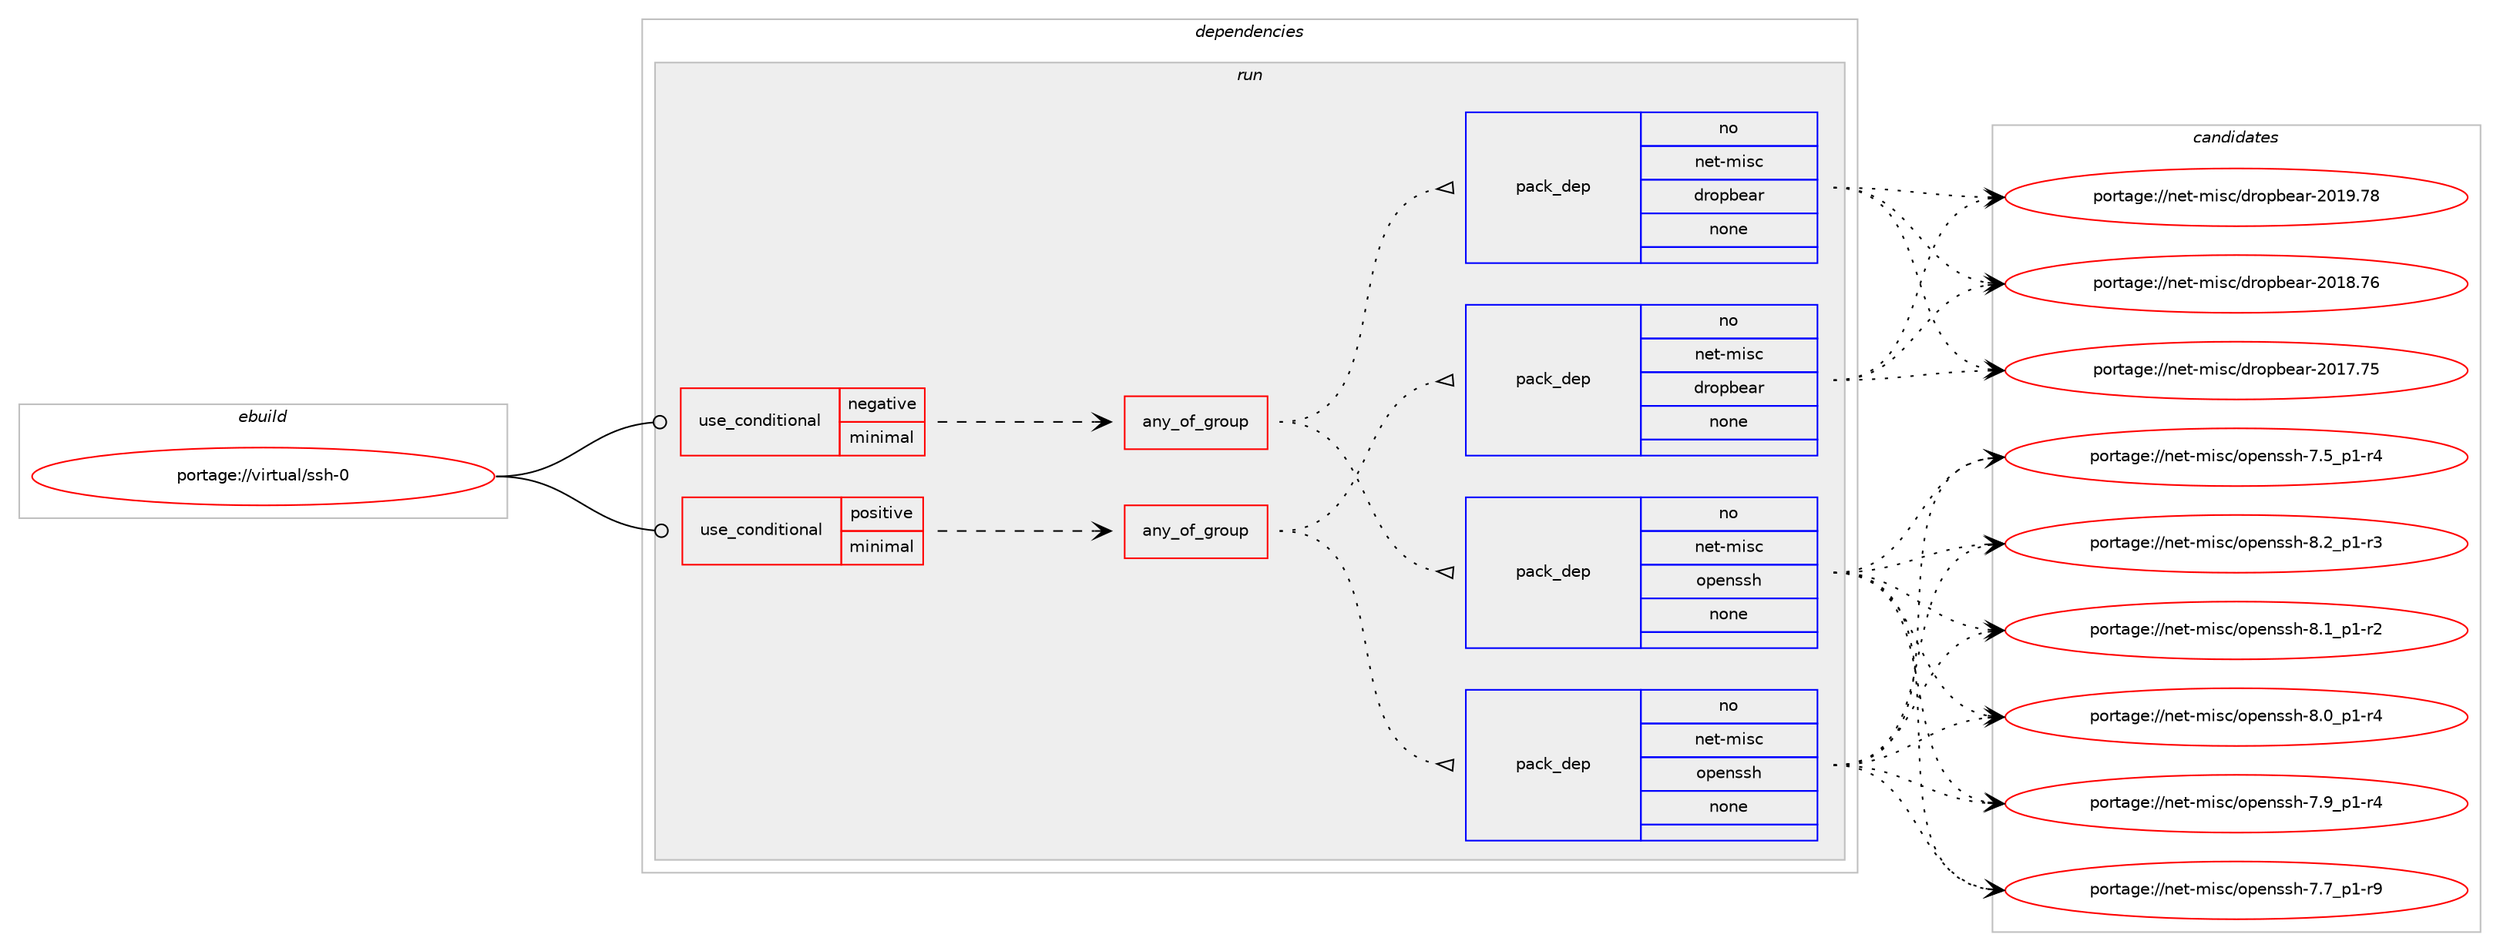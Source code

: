 digraph prolog {

# *************
# Graph options
# *************

newrank=true;
concentrate=true;
compound=true;
graph [rankdir=LR,fontname=Helvetica,fontsize=10,ranksep=1.5];#, ranksep=2.5, nodesep=0.2];
edge  [arrowhead=vee];
node  [fontname=Helvetica,fontsize=10];

# **********
# The ebuild
# **********

subgraph cluster_leftcol {
color=gray;
rank=same;
label=<<i>ebuild</i>>;
id [label="portage://virtual/ssh-0", color=red, width=4, href="../virtual/ssh-0.svg"];
}

# ****************
# The dependencies
# ****************

subgraph cluster_midcol {
color=gray;
label=<<i>dependencies</i>>;
subgraph cluster_compile {
fillcolor="#eeeeee";
style=filled;
label=<<i>compile</i>>;
}
subgraph cluster_compileandrun {
fillcolor="#eeeeee";
style=filled;
label=<<i>compile and run</i>>;
}
subgraph cluster_run {
fillcolor="#eeeeee";
style=filled;
label=<<i>run</i>>;
subgraph cond3776 {
dependency23193 [label=<<TABLE BORDER="0" CELLBORDER="1" CELLSPACING="0" CELLPADDING="4"><TR><TD ROWSPAN="3" CELLPADDING="10">use_conditional</TD></TR><TR><TD>negative</TD></TR><TR><TD>minimal</TD></TR></TABLE>>, shape=none, color=red];
subgraph any440 {
dependency23194 [label=<<TABLE BORDER="0" CELLBORDER="1" CELLSPACING="0" CELLPADDING="4"><TR><TD CELLPADDING="10">any_of_group</TD></TR></TABLE>>, shape=none, color=red];subgraph pack18960 {
dependency23195 [label=<<TABLE BORDER="0" CELLBORDER="1" CELLSPACING="0" CELLPADDING="4" WIDTH="220"><TR><TD ROWSPAN="6" CELLPADDING="30">pack_dep</TD></TR><TR><TD WIDTH="110">no</TD></TR><TR><TD>net-misc</TD></TR><TR><TD>openssh</TD></TR><TR><TD>none</TD></TR><TR><TD></TD></TR></TABLE>>, shape=none, color=blue];
}
dependency23194:e -> dependency23195:w [weight=20,style="dotted",arrowhead="oinv"];
subgraph pack18961 {
dependency23196 [label=<<TABLE BORDER="0" CELLBORDER="1" CELLSPACING="0" CELLPADDING="4" WIDTH="220"><TR><TD ROWSPAN="6" CELLPADDING="30">pack_dep</TD></TR><TR><TD WIDTH="110">no</TD></TR><TR><TD>net-misc</TD></TR><TR><TD>dropbear</TD></TR><TR><TD>none</TD></TR><TR><TD></TD></TR></TABLE>>, shape=none, color=blue];
}
dependency23194:e -> dependency23196:w [weight=20,style="dotted",arrowhead="oinv"];
}
dependency23193:e -> dependency23194:w [weight=20,style="dashed",arrowhead="vee"];
}
id:e -> dependency23193:w [weight=20,style="solid",arrowhead="odot"];
subgraph cond3777 {
dependency23197 [label=<<TABLE BORDER="0" CELLBORDER="1" CELLSPACING="0" CELLPADDING="4"><TR><TD ROWSPAN="3" CELLPADDING="10">use_conditional</TD></TR><TR><TD>positive</TD></TR><TR><TD>minimal</TD></TR></TABLE>>, shape=none, color=red];
subgraph any441 {
dependency23198 [label=<<TABLE BORDER="0" CELLBORDER="1" CELLSPACING="0" CELLPADDING="4"><TR><TD CELLPADDING="10">any_of_group</TD></TR></TABLE>>, shape=none, color=red];subgraph pack18962 {
dependency23199 [label=<<TABLE BORDER="0" CELLBORDER="1" CELLSPACING="0" CELLPADDING="4" WIDTH="220"><TR><TD ROWSPAN="6" CELLPADDING="30">pack_dep</TD></TR><TR><TD WIDTH="110">no</TD></TR><TR><TD>net-misc</TD></TR><TR><TD>dropbear</TD></TR><TR><TD>none</TD></TR><TR><TD></TD></TR></TABLE>>, shape=none, color=blue];
}
dependency23198:e -> dependency23199:w [weight=20,style="dotted",arrowhead="oinv"];
subgraph pack18963 {
dependency23200 [label=<<TABLE BORDER="0" CELLBORDER="1" CELLSPACING="0" CELLPADDING="4" WIDTH="220"><TR><TD ROWSPAN="6" CELLPADDING="30">pack_dep</TD></TR><TR><TD WIDTH="110">no</TD></TR><TR><TD>net-misc</TD></TR><TR><TD>openssh</TD></TR><TR><TD>none</TD></TR><TR><TD></TD></TR></TABLE>>, shape=none, color=blue];
}
dependency23198:e -> dependency23200:w [weight=20,style="dotted",arrowhead="oinv"];
}
dependency23197:e -> dependency23198:w [weight=20,style="dashed",arrowhead="vee"];
}
id:e -> dependency23197:w [weight=20,style="solid",arrowhead="odot"];
}
}

# **************
# The candidates
# **************

subgraph cluster_choices {
rank=same;
color=gray;
label=<<i>candidates</i>>;

subgraph choice18960 {
color=black;
nodesep=1;
choice1101011164510910511599471111121011101151151044556465095112494511451 [label="portage://net-misc/openssh-8.2_p1-r3", color=red, width=4,href="../net-misc/openssh-8.2_p1-r3.svg"];
choice1101011164510910511599471111121011101151151044556464995112494511450 [label="portage://net-misc/openssh-8.1_p1-r2", color=red, width=4,href="../net-misc/openssh-8.1_p1-r2.svg"];
choice1101011164510910511599471111121011101151151044556464895112494511452 [label="portage://net-misc/openssh-8.0_p1-r4", color=red, width=4,href="../net-misc/openssh-8.0_p1-r4.svg"];
choice1101011164510910511599471111121011101151151044555465795112494511452 [label="portage://net-misc/openssh-7.9_p1-r4", color=red, width=4,href="../net-misc/openssh-7.9_p1-r4.svg"];
choice1101011164510910511599471111121011101151151044555465595112494511457 [label="portage://net-misc/openssh-7.7_p1-r9", color=red, width=4,href="../net-misc/openssh-7.7_p1-r9.svg"];
choice1101011164510910511599471111121011101151151044555465395112494511452 [label="portage://net-misc/openssh-7.5_p1-r4", color=red, width=4,href="../net-misc/openssh-7.5_p1-r4.svg"];
dependency23195:e -> choice1101011164510910511599471111121011101151151044556465095112494511451:w [style=dotted,weight="100"];
dependency23195:e -> choice1101011164510910511599471111121011101151151044556464995112494511450:w [style=dotted,weight="100"];
dependency23195:e -> choice1101011164510910511599471111121011101151151044556464895112494511452:w [style=dotted,weight="100"];
dependency23195:e -> choice1101011164510910511599471111121011101151151044555465795112494511452:w [style=dotted,weight="100"];
dependency23195:e -> choice1101011164510910511599471111121011101151151044555465595112494511457:w [style=dotted,weight="100"];
dependency23195:e -> choice1101011164510910511599471111121011101151151044555465395112494511452:w [style=dotted,weight="100"];
}
subgraph choice18961 {
color=black;
nodesep=1;
choice11010111645109105115994710011411111298101971144550484957465556 [label="portage://net-misc/dropbear-2019.78", color=red, width=4,href="../net-misc/dropbear-2019.78.svg"];
choice11010111645109105115994710011411111298101971144550484956465554 [label="portage://net-misc/dropbear-2018.76", color=red, width=4,href="../net-misc/dropbear-2018.76.svg"];
choice11010111645109105115994710011411111298101971144550484955465553 [label="portage://net-misc/dropbear-2017.75", color=red, width=4,href="../net-misc/dropbear-2017.75.svg"];
dependency23196:e -> choice11010111645109105115994710011411111298101971144550484957465556:w [style=dotted,weight="100"];
dependency23196:e -> choice11010111645109105115994710011411111298101971144550484956465554:w [style=dotted,weight="100"];
dependency23196:e -> choice11010111645109105115994710011411111298101971144550484955465553:w [style=dotted,weight="100"];
}
subgraph choice18962 {
color=black;
nodesep=1;
choice11010111645109105115994710011411111298101971144550484957465556 [label="portage://net-misc/dropbear-2019.78", color=red, width=4,href="../net-misc/dropbear-2019.78.svg"];
choice11010111645109105115994710011411111298101971144550484956465554 [label="portage://net-misc/dropbear-2018.76", color=red, width=4,href="../net-misc/dropbear-2018.76.svg"];
choice11010111645109105115994710011411111298101971144550484955465553 [label="portage://net-misc/dropbear-2017.75", color=red, width=4,href="../net-misc/dropbear-2017.75.svg"];
dependency23199:e -> choice11010111645109105115994710011411111298101971144550484957465556:w [style=dotted,weight="100"];
dependency23199:e -> choice11010111645109105115994710011411111298101971144550484956465554:w [style=dotted,weight="100"];
dependency23199:e -> choice11010111645109105115994710011411111298101971144550484955465553:w [style=dotted,weight="100"];
}
subgraph choice18963 {
color=black;
nodesep=1;
choice1101011164510910511599471111121011101151151044556465095112494511451 [label="portage://net-misc/openssh-8.2_p1-r3", color=red, width=4,href="../net-misc/openssh-8.2_p1-r3.svg"];
choice1101011164510910511599471111121011101151151044556464995112494511450 [label="portage://net-misc/openssh-8.1_p1-r2", color=red, width=4,href="../net-misc/openssh-8.1_p1-r2.svg"];
choice1101011164510910511599471111121011101151151044556464895112494511452 [label="portage://net-misc/openssh-8.0_p1-r4", color=red, width=4,href="../net-misc/openssh-8.0_p1-r4.svg"];
choice1101011164510910511599471111121011101151151044555465795112494511452 [label="portage://net-misc/openssh-7.9_p1-r4", color=red, width=4,href="../net-misc/openssh-7.9_p1-r4.svg"];
choice1101011164510910511599471111121011101151151044555465595112494511457 [label="portage://net-misc/openssh-7.7_p1-r9", color=red, width=4,href="../net-misc/openssh-7.7_p1-r9.svg"];
choice1101011164510910511599471111121011101151151044555465395112494511452 [label="portage://net-misc/openssh-7.5_p1-r4", color=red, width=4,href="../net-misc/openssh-7.5_p1-r4.svg"];
dependency23200:e -> choice1101011164510910511599471111121011101151151044556465095112494511451:w [style=dotted,weight="100"];
dependency23200:e -> choice1101011164510910511599471111121011101151151044556464995112494511450:w [style=dotted,weight="100"];
dependency23200:e -> choice1101011164510910511599471111121011101151151044556464895112494511452:w [style=dotted,weight="100"];
dependency23200:e -> choice1101011164510910511599471111121011101151151044555465795112494511452:w [style=dotted,weight="100"];
dependency23200:e -> choice1101011164510910511599471111121011101151151044555465595112494511457:w [style=dotted,weight="100"];
dependency23200:e -> choice1101011164510910511599471111121011101151151044555465395112494511452:w [style=dotted,weight="100"];
}
}

}
